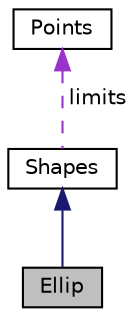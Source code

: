 digraph "Ellip"
{
  edge [fontname="Helvetica",fontsize="10",labelfontname="Helvetica",labelfontsize="10"];
  node [fontname="Helvetica",fontsize="10",shape=record];
  Node1 [label="Ellip",height=0.2,width=0.4,color="black", fillcolor="grey75", style="filled", fontcolor="black"];
  Node2 -> Node1 [dir="back",color="midnightblue",fontsize="10",style="solid"];
  Node2 [label="Shapes",height=0.2,width=0.4,color="black", fillcolor="white", style="filled",URL="$classShapes.html"];
  Node3 -> Node2 [dir="back",color="darkorchid3",fontsize="10",style="dashed",label=" limits" ];
  Node3 [label="Points",height=0.2,width=0.4,color="black", fillcolor="white", style="filled",URL="$structPoints.html"];
}
